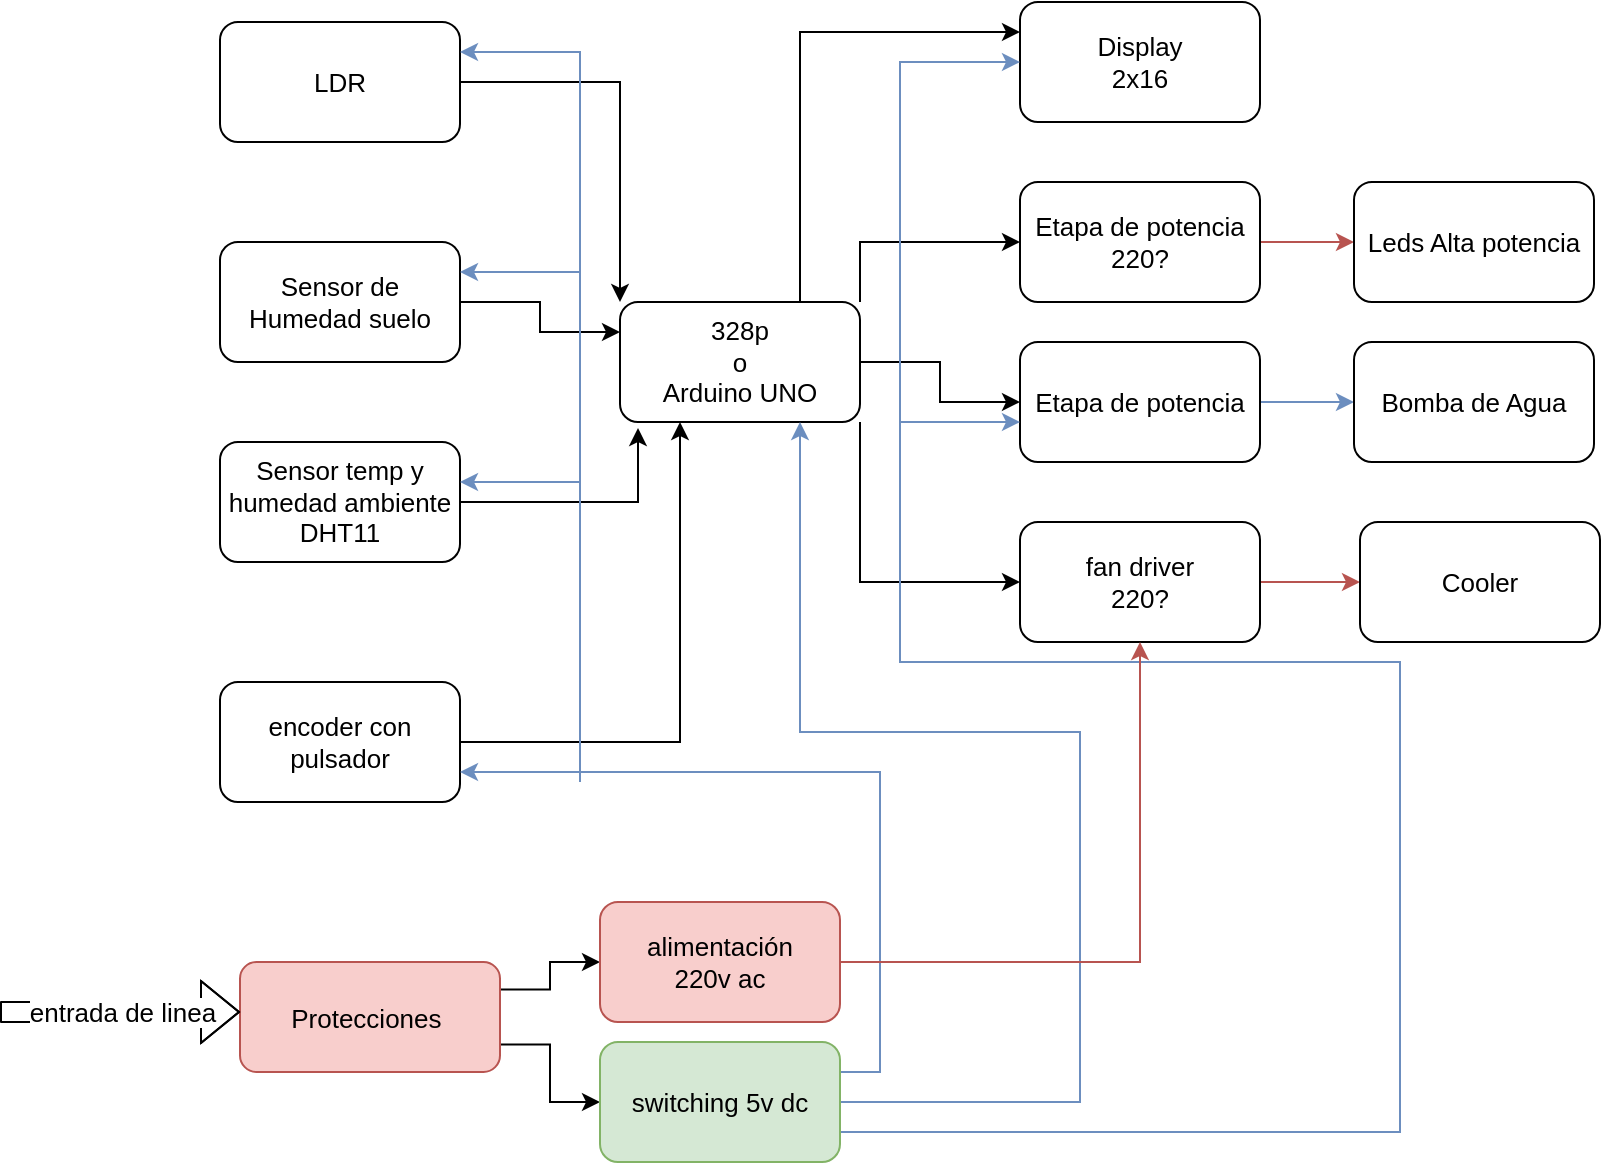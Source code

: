 <mxfile>
    <diagram id="DCa0mZ6HwyTWzlRcXGLa" name="Page-1">
        <mxGraphModel dx="828" dy="478" grid="1" gridSize="10" guides="1" tooltips="1" connect="1" arrows="1" fold="1" page="1" pageScale="1" pageWidth="827" pageHeight="1169" math="0" shadow="0">
            <root>
                <mxCell id="0"/>
                <mxCell id="1" parent="0"/>
                <mxCell id="lbH1ltmSGWksQMwF0OHR-18" style="edgeStyle=orthogonalEdgeStyle;rounded=0;orthogonalLoop=1;jettySize=auto;html=1;exitX=0.75;exitY=0;exitDx=0;exitDy=0;entryX=0;entryY=0.25;entryDx=0;entryDy=0;fontSize=13;" parent="1" source="lbH1ltmSGWksQMwF0OHR-1" target="lbH1ltmSGWksQMwF0OHR-2" edge="1">
                    <mxGeometry relative="1" as="geometry"/>
                </mxCell>
                <mxCell id="lbH1ltmSGWksQMwF0OHR-19" style="edgeStyle=orthogonalEdgeStyle;rounded=0;orthogonalLoop=1;jettySize=auto;html=1;exitX=1;exitY=0;exitDx=0;exitDy=0;entryX=0;entryY=0.5;entryDx=0;entryDy=0;fontSize=13;" parent="1" source="lbH1ltmSGWksQMwF0OHR-1" target="lbH1ltmSGWksQMwF0OHR-4" edge="1">
                    <mxGeometry relative="1" as="geometry"/>
                </mxCell>
                <mxCell id="lbH1ltmSGWksQMwF0OHR-21" style="edgeStyle=orthogonalEdgeStyle;rounded=0;orthogonalLoop=1;jettySize=auto;html=1;entryX=0;entryY=0.5;entryDx=0;entryDy=0;fontSize=13;" parent="1" source="lbH1ltmSGWksQMwF0OHR-1" target="lbH1ltmSGWksQMwF0OHR-6" edge="1">
                    <mxGeometry relative="1" as="geometry">
                        <mxPoint x="480" y="260" as="targetPoint"/>
                    </mxGeometry>
                </mxCell>
                <mxCell id="lbH1ltmSGWksQMwF0OHR-22" style="edgeStyle=orthogonalEdgeStyle;rounded=0;orthogonalLoop=1;jettySize=auto;html=1;exitX=1;exitY=1;exitDx=0;exitDy=0;entryX=0;entryY=0.5;entryDx=0;entryDy=0;fontSize=13;" parent="1" source="lbH1ltmSGWksQMwF0OHR-1" target="lbH1ltmSGWksQMwF0OHR-8" edge="1">
                    <mxGeometry relative="1" as="geometry"/>
                </mxCell>
                <mxCell id="lbH1ltmSGWksQMwF0OHR-1" value="328p&lt;br style=&quot;font-size: 13px;&quot;&gt;o&lt;br style=&quot;font-size: 13px;&quot;&gt;Arduino UNO" style="rounded=1;whiteSpace=wrap;html=1;fontSize=13;" parent="1" vertex="1">
                    <mxGeometry x="340" y="230" width="120" height="60" as="geometry"/>
                </mxCell>
                <mxCell id="lbH1ltmSGWksQMwF0OHR-2" value="Display&lt;br style=&quot;font-size: 13px;&quot;&gt;2x16" style="rounded=1;whiteSpace=wrap;html=1;fontSize=13;" parent="1" vertex="1">
                    <mxGeometry x="540" y="80" width="120" height="60" as="geometry"/>
                </mxCell>
                <mxCell id="lbH1ltmSGWksQMwF0OHR-20" style="edgeStyle=orthogonalEdgeStyle;rounded=0;orthogonalLoop=1;jettySize=auto;html=1;exitX=1;exitY=0.5;exitDx=0;exitDy=0;entryX=0;entryY=0.5;entryDx=0;entryDy=0;fillColor=#f8cecc;strokeColor=#b85450;fontSize=13;" parent="1" source="lbH1ltmSGWksQMwF0OHR-4" target="lbH1ltmSGWksQMwF0OHR-5" edge="1">
                    <mxGeometry relative="1" as="geometry"/>
                </mxCell>
                <mxCell id="lbH1ltmSGWksQMwF0OHR-4" value="Etapa de potencia&lt;br style=&quot;font-size: 13px;&quot;&gt;220?" style="rounded=1;whiteSpace=wrap;html=1;fontSize=13;" parent="1" vertex="1">
                    <mxGeometry x="540" y="170" width="120" height="60" as="geometry"/>
                </mxCell>
                <mxCell id="lbH1ltmSGWksQMwF0OHR-5" value="Leds Alta potencia" style="rounded=1;whiteSpace=wrap;html=1;fontSize=13;" parent="1" vertex="1">
                    <mxGeometry x="707" y="170" width="120" height="60" as="geometry"/>
                </mxCell>
                <mxCell id="lbH1ltmSGWksQMwF0OHR-23" style="edgeStyle=orthogonalEdgeStyle;rounded=0;orthogonalLoop=1;jettySize=auto;html=1;exitX=1;exitY=0.5;exitDx=0;exitDy=0;entryX=0;entryY=0.5;entryDx=0;entryDy=0;fillColor=#dae8fc;strokeColor=#6c8ebf;fontSize=13;" parent="1" source="lbH1ltmSGWksQMwF0OHR-6" target="lbH1ltmSGWksQMwF0OHR-7" edge="1">
                    <mxGeometry relative="1" as="geometry"/>
                </mxCell>
                <mxCell id="lbH1ltmSGWksQMwF0OHR-6" value="Etapa de potencia" style="rounded=1;whiteSpace=wrap;html=1;fontSize=13;" parent="1" vertex="1">
                    <mxGeometry x="540" y="250" width="120" height="60" as="geometry"/>
                </mxCell>
                <mxCell id="lbH1ltmSGWksQMwF0OHR-7" value="Bomba de Agua" style="rounded=1;whiteSpace=wrap;html=1;fontSize=13;" parent="1" vertex="1">
                    <mxGeometry x="707" y="250" width="120" height="60" as="geometry"/>
                </mxCell>
                <mxCell id="lbH1ltmSGWksQMwF0OHR-24" style="edgeStyle=orthogonalEdgeStyle;rounded=0;orthogonalLoop=1;jettySize=auto;html=1;exitX=1;exitY=0.5;exitDx=0;exitDy=0;entryX=0;entryY=0.5;entryDx=0;entryDy=0;fillColor=#f8cecc;strokeColor=#b85450;fontSize=13;" parent="1" source="lbH1ltmSGWksQMwF0OHR-8" target="lbH1ltmSGWksQMwF0OHR-9" edge="1">
                    <mxGeometry relative="1" as="geometry"/>
                </mxCell>
                <mxCell id="lbH1ltmSGWksQMwF0OHR-8" value="fan driver&lt;br style=&quot;font-size: 13px;&quot;&gt;220?" style="rounded=1;whiteSpace=wrap;html=1;fontSize=13;" parent="1" vertex="1">
                    <mxGeometry x="540" y="340" width="120" height="60" as="geometry"/>
                </mxCell>
                <mxCell id="lbH1ltmSGWksQMwF0OHR-9" value="Cooler" style="rounded=1;whiteSpace=wrap;html=1;fontSize=13;" parent="1" vertex="1">
                    <mxGeometry x="710" y="340" width="120" height="60" as="geometry"/>
                </mxCell>
                <mxCell id="lbH1ltmSGWksQMwF0OHR-17" style="edgeStyle=orthogonalEdgeStyle;rounded=0;orthogonalLoop=1;jettySize=auto;html=1;entryX=0;entryY=0;entryDx=0;entryDy=0;fontSize=13;" parent="1" source="lbH1ltmSGWksQMwF0OHR-10" target="lbH1ltmSGWksQMwF0OHR-1" edge="1">
                    <mxGeometry relative="1" as="geometry"/>
                </mxCell>
                <mxCell id="lbH1ltmSGWksQMwF0OHR-10" value="LDR" style="rounded=1;whiteSpace=wrap;html=1;fontSize=13;" parent="1" vertex="1">
                    <mxGeometry x="140" y="90" width="120" height="60" as="geometry"/>
                </mxCell>
                <mxCell id="lbH1ltmSGWksQMwF0OHR-14" style="edgeStyle=orthogonalEdgeStyle;rounded=0;orthogonalLoop=1;jettySize=auto;html=1;entryX=0;entryY=0.25;entryDx=0;entryDy=0;fontSize=13;" parent="1" source="lbH1ltmSGWksQMwF0OHR-11" target="lbH1ltmSGWksQMwF0OHR-1" edge="1">
                    <mxGeometry relative="1" as="geometry"/>
                </mxCell>
                <mxCell id="lbH1ltmSGWksQMwF0OHR-11" value="Sensor de Humedad suelo" style="rounded=1;whiteSpace=wrap;html=1;fontSize=13;" parent="1" vertex="1">
                    <mxGeometry x="140" y="200" width="120" height="60" as="geometry"/>
                </mxCell>
                <mxCell id="lbH1ltmSGWksQMwF0OHR-15" style="edgeStyle=orthogonalEdgeStyle;rounded=0;orthogonalLoop=1;jettySize=auto;html=1;entryX=0.075;entryY=1.05;entryDx=0;entryDy=0;entryPerimeter=0;fontSize=13;" parent="1" source="lbH1ltmSGWksQMwF0OHR-12" target="lbH1ltmSGWksQMwF0OHR-1" edge="1">
                    <mxGeometry relative="1" as="geometry"/>
                </mxCell>
                <mxCell id="lbH1ltmSGWksQMwF0OHR-12" value="Sensor temp y humedad ambiente&lt;br style=&quot;font-size: 13px;&quot;&gt;DHT11" style="rounded=1;whiteSpace=wrap;html=1;fontSize=13;" parent="1" vertex="1">
                    <mxGeometry x="140" y="300" width="120" height="60" as="geometry"/>
                </mxCell>
                <mxCell id="lbH1ltmSGWksQMwF0OHR-16" style="edgeStyle=orthogonalEdgeStyle;rounded=0;orthogonalLoop=1;jettySize=auto;html=1;entryX=0.25;entryY=1;entryDx=0;entryDy=0;fontSize=13;" parent="1" source="lbH1ltmSGWksQMwF0OHR-13" target="lbH1ltmSGWksQMwF0OHR-1" edge="1">
                    <mxGeometry relative="1" as="geometry"/>
                </mxCell>
                <mxCell id="lbH1ltmSGWksQMwF0OHR-13" value="encoder con pulsador" style="rounded=1;whiteSpace=wrap;html=1;fontSize=13;" parent="1" vertex="1">
                    <mxGeometry x="140" y="420" width="120" height="60" as="geometry"/>
                </mxCell>
                <mxCell id="lbH1ltmSGWksQMwF0OHR-30" style="edgeStyle=orthogonalEdgeStyle;rounded=0;orthogonalLoop=1;jettySize=auto;html=1;exitX=1;exitY=0.25;exitDx=0;exitDy=0;fontSize=13;" parent="1" source="lbH1ltmSGWksQMwF0OHR-25" target="lbH1ltmSGWksQMwF0OHR-29" edge="1">
                    <mxGeometry relative="1" as="geometry"/>
                </mxCell>
                <mxCell id="lbH1ltmSGWksQMwF0OHR-31" style="edgeStyle=orthogonalEdgeStyle;rounded=0;orthogonalLoop=1;jettySize=auto;html=1;exitX=1;exitY=0.75;exitDx=0;exitDy=0;entryX=0;entryY=0.5;entryDx=0;entryDy=0;fontSize=13;" parent="1" source="lbH1ltmSGWksQMwF0OHR-25" target="lbH1ltmSGWksQMwF0OHR-28" edge="1">
                    <mxGeometry relative="1" as="geometry"/>
                </mxCell>
                <mxCell id="lbH1ltmSGWksQMwF0OHR-25" value="Protecciones&amp;nbsp;" style="rounded=1;whiteSpace=wrap;html=1;fillColor=#f8cecc;strokeColor=#b85450;fontSize=13;" parent="1" vertex="1">
                    <mxGeometry x="150" y="560" width="130" height="55" as="geometry"/>
                </mxCell>
                <mxCell id="lbH1ltmSGWksQMwF0OHR-26" value="" style="shape=flexArrow;endArrow=classic;html=1;" parent="1" edge="1">
                    <mxGeometry width="50" height="50" relative="1" as="geometry">
                        <mxPoint x="30" y="585" as="sourcePoint"/>
                        <mxPoint x="150" y="585" as="targetPoint"/>
                        <Array as="points">
                            <mxPoint x="80" y="585"/>
                        </Array>
                    </mxGeometry>
                </mxCell>
                <mxCell id="lbH1ltmSGWksQMwF0OHR-27" value="entrada de linea" style="edgeLabel;html=1;align=center;verticalAlign=middle;resizable=0;points=[];fontSize=13;" parent="lbH1ltmSGWksQMwF0OHR-26" vertex="1" connectable="0">
                    <mxGeometry x="0.356" y="2" relative="1" as="geometry">
                        <mxPoint x="-21" y="2" as="offset"/>
                    </mxGeometry>
                </mxCell>
                <mxCell id="bydJ9XNAxXXHSQKgwrd1-8" style="edgeStyle=orthogonalEdgeStyle;rounded=0;orthogonalLoop=1;jettySize=auto;html=1;exitX=1;exitY=0.5;exitDx=0;exitDy=0;entryX=0.75;entryY=1;entryDx=0;entryDy=0;fillColor=#dae8fc;strokeColor=#6c8ebf;fontSize=13;" parent="1" source="lbH1ltmSGWksQMwF0OHR-28" target="lbH1ltmSGWksQMwF0OHR-1" edge="1">
                    <mxGeometry relative="1" as="geometry">
                        <mxPoint x="490" y="400" as="targetPoint"/>
                        <Array as="points">
                            <mxPoint x="570" y="630"/>
                            <mxPoint x="570" y="445"/>
                            <mxPoint x="430" y="445"/>
                        </Array>
                    </mxGeometry>
                </mxCell>
                <mxCell id="bydJ9XNAxXXHSQKgwrd1-9" style="edgeStyle=orthogonalEdgeStyle;rounded=0;orthogonalLoop=1;jettySize=auto;html=1;exitX=1;exitY=0.75;exitDx=0;exitDy=0;fillColor=#dae8fc;strokeColor=#6c8ebf;fontSize=13;" parent="1" source="lbH1ltmSGWksQMwF0OHR-28" target="lbH1ltmSGWksQMwF0OHR-6" edge="1">
                    <mxGeometry relative="1" as="geometry">
                        <mxPoint x="490" y="290" as="targetPoint"/>
                        <Array as="points">
                            <mxPoint x="730" y="645"/>
                            <mxPoint x="730" y="410"/>
                            <mxPoint x="480" y="410"/>
                            <mxPoint x="480" y="290"/>
                        </Array>
                    </mxGeometry>
                </mxCell>
                <mxCell id="bydJ9XNAxXXHSQKgwrd1-11" style="edgeStyle=orthogonalEdgeStyle;rounded=0;orthogonalLoop=1;jettySize=auto;html=1;exitX=1;exitY=0.25;exitDx=0;exitDy=0;entryX=1;entryY=0.75;entryDx=0;entryDy=0;fillColor=#dae8fc;strokeColor=#6c8ebf;fontSize=13;" parent="1" source="lbH1ltmSGWksQMwF0OHR-28" target="lbH1ltmSGWksQMwF0OHR-13" edge="1">
                    <mxGeometry relative="1" as="geometry"/>
                </mxCell>
                <mxCell id="lbH1ltmSGWksQMwF0OHR-28" value="switching 5v dc" style="rounded=1;whiteSpace=wrap;html=1;fillColor=#d5e8d4;strokeColor=#82b366;fontSize=13;" parent="1" vertex="1">
                    <mxGeometry x="330" y="600" width="120" height="60" as="geometry"/>
                </mxCell>
                <mxCell id="bydJ9XNAxXXHSQKgwrd1-17" style="edgeStyle=orthogonalEdgeStyle;rounded=0;orthogonalLoop=1;jettySize=auto;html=1;exitX=1;exitY=0.5;exitDx=0;exitDy=0;entryX=0.5;entryY=1;entryDx=0;entryDy=0;fillColor=#f8cecc;strokeColor=#b85450;fontSize=13;" parent="1" source="lbH1ltmSGWksQMwF0OHR-29" target="lbH1ltmSGWksQMwF0OHR-8" edge="1">
                    <mxGeometry relative="1" as="geometry"/>
                </mxCell>
                <mxCell id="lbH1ltmSGWksQMwF0OHR-29" value="alimentación&lt;br style=&quot;font-size: 13px;&quot;&gt;220v ac" style="rounded=1;whiteSpace=wrap;html=1;fillColor=#f8cecc;strokeColor=#b85450;fontSize=13;" parent="1" vertex="1">
                    <mxGeometry x="330" y="530" width="120" height="60" as="geometry"/>
                </mxCell>
                <mxCell id="bydJ9XNAxXXHSQKgwrd1-10" value="" style="endArrow=classic;html=1;rounded=0;entryX=0;entryY=0.5;entryDx=0;entryDy=0;fillColor=#dae8fc;strokeColor=#6c8ebf;fontSize=13;" parent="1" target="lbH1ltmSGWksQMwF0OHR-2" edge="1">
                    <mxGeometry width="50" height="50" relative="1" as="geometry">
                        <mxPoint x="480" y="290" as="sourcePoint"/>
                        <mxPoint x="500" y="130" as="targetPoint"/>
                        <Array as="points">
                            <mxPoint x="480" y="110"/>
                        </Array>
                    </mxGeometry>
                </mxCell>
                <mxCell id="bydJ9XNAxXXHSQKgwrd1-12" value="" style="endArrow=classic;html=1;rounded=0;entryX=1;entryY=0.25;entryDx=0;entryDy=0;fillColor=#dae8fc;strokeColor=#6c8ebf;fontSize=13;" parent="1" target="lbH1ltmSGWksQMwF0OHR-10" edge="1">
                    <mxGeometry width="50" height="50" relative="1" as="geometry">
                        <mxPoint x="320" y="470" as="sourcePoint"/>
                        <mxPoint x="320" y="100" as="targetPoint"/>
                        <Array as="points">
                            <mxPoint x="320" y="150"/>
                            <mxPoint x="320" y="105"/>
                            <mxPoint x="310" y="105"/>
                        </Array>
                    </mxGeometry>
                </mxCell>
                <mxCell id="bydJ9XNAxXXHSQKgwrd1-14" value="" style="endArrow=classic;html=1;rounded=0;entryX=1;entryY=0.25;entryDx=0;entryDy=0;fillColor=#dae8fc;strokeColor=#6c8ebf;fontSize=13;" parent="1" target="lbH1ltmSGWksQMwF0OHR-11" edge="1">
                    <mxGeometry width="50" height="50" relative="1" as="geometry">
                        <mxPoint x="320" y="215" as="sourcePoint"/>
                        <mxPoint x="300" y="380" as="targetPoint"/>
                    </mxGeometry>
                </mxCell>
                <mxCell id="bydJ9XNAxXXHSQKgwrd1-15" value="" style="endArrow=classic;html=1;rounded=0;entryX=1;entryY=0.25;entryDx=0;entryDy=0;fillColor=#dae8fc;strokeColor=#6c8ebf;fontSize=13;" parent="1" edge="1">
                    <mxGeometry width="50" height="50" relative="1" as="geometry">
                        <mxPoint x="320" y="320" as="sourcePoint"/>
                        <mxPoint x="260" y="320" as="targetPoint"/>
                        <Array as="points">
                            <mxPoint x="300" y="320"/>
                        </Array>
                    </mxGeometry>
                </mxCell>
            </root>
        </mxGraphModel>
    </diagram>
</mxfile>